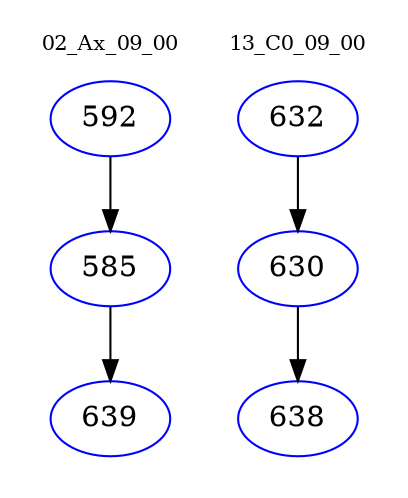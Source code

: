 digraph{
subgraph cluster_0 {
color = white
label = "02_Ax_09_00";
fontsize=10;
T0_592 [label="592", color="blue"]
T0_592 -> T0_585 [color="black"]
T0_585 [label="585", color="blue"]
T0_585 -> T0_639 [color="black"]
T0_639 [label="639", color="blue"]
}
subgraph cluster_1 {
color = white
label = "13_C0_09_00";
fontsize=10;
T1_632 [label="632", color="blue"]
T1_632 -> T1_630 [color="black"]
T1_630 [label="630", color="blue"]
T1_630 -> T1_638 [color="black"]
T1_638 [label="638", color="blue"]
}
}

